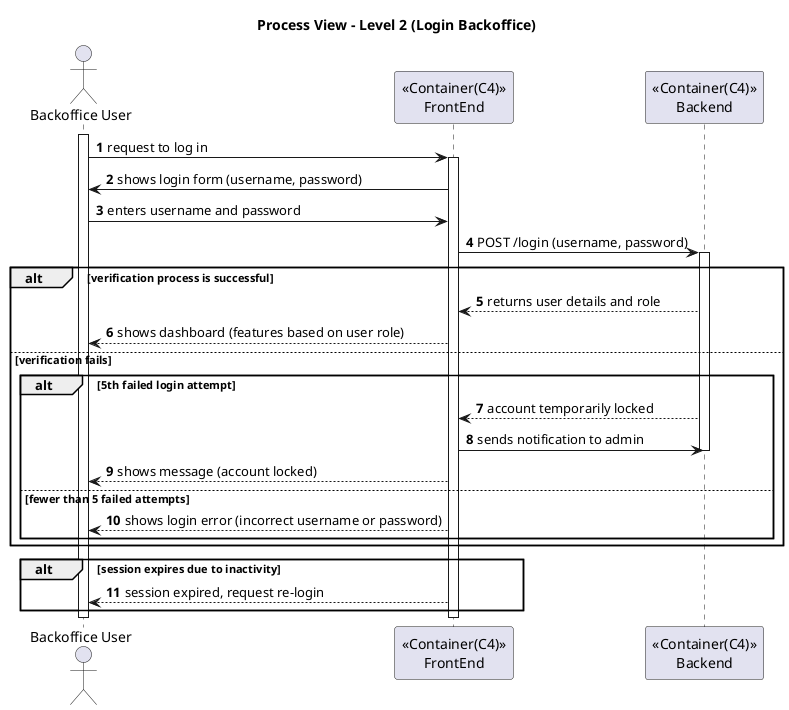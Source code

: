 ﻿@startuml
'https://plantuml.com/sequence-diagram

autonumber
actor "Backoffice User" as user
participant "<<Container(C4)>>\nFrontEnd" as sys
participant "<<Container(C4)>>\nBackend" as Backend

activate user

title Process View - Level 2 (Login Backoffice)

user -> sys: request to log in

activate sys

sys -> user: shows login form (username, password)

user -> sys: enters username and password

sys -> "Backend" : POST /login (username, password)

activate "Backend"

alt verification process is successful
    "Backend" --> sys : returns user details and role
    sys --> user: shows dashboard (features based on user role)

else verification fails
    alt 5th failed login attempt
        "Backend" --> sys: account temporarily locked
        sys -> "Backend": sends notification to admin

       deactivate "Backend"

        sys --> user: shows message (account locked)
    else fewer than 5 failed attempts
        sys --> user: shows login error (incorrect username or password)
    end
end

alt session expires due to inactivity
    sys --> user: session expired, request re-login
end

deactivate Backend
deactivate sys
deactivate user

@enduml
